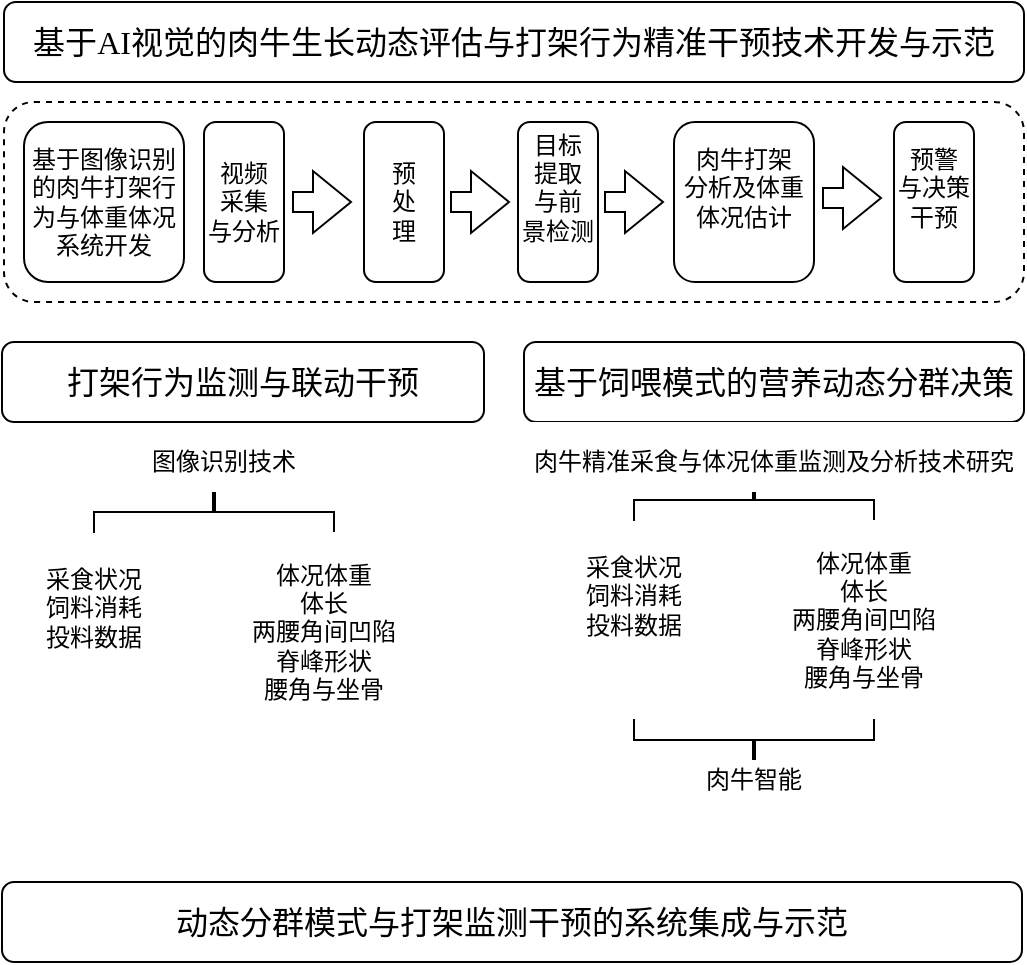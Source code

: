 <mxfile version="28.1.0">
  <diagram name="第 1 页" id="WD8VIAHi6MjTpHK_WqeY">
    <mxGraphModel dx="1426" dy="790" grid="1" gridSize="10" guides="1" tooltips="1" connect="1" arrows="1" fold="1" page="1" pageScale="1" pageWidth="827" pageHeight="1169" math="0" shadow="0">
      <root>
        <mxCell id="0" />
        <mxCell id="1" parent="0" />
        <mxCell id="-1a2qPzEKpFsN5fNEapE-1" value="&lt;p style=&quot;margin: 0pt 0pt 0.0pt; text-align: left; font-family: Calibri; font-size: 10.5pt;&quot; class=&quot;MsoNormal&quot;&gt;&lt;span style=&quot;font-family: 宋体; font-size: 12pt;&quot;&gt;&lt;font face=&quot;宋体&quot;&gt;基于&lt;/font&gt;AI视觉的肉牛生长动态评估与打架行为精准干预技术开发与示范&lt;/span&gt;&lt;span style=&quot;font-family: 宋体; font-size: 10.5pt;&quot;&gt;&lt;/span&gt;&lt;/p&gt;" style="rounded=1;whiteSpace=wrap;html=1;" vertex="1" parent="1">
          <mxGeometry x="160" y="280" width="510" height="40" as="geometry" />
        </mxCell>
        <mxCell id="-1a2qPzEKpFsN5fNEapE-3" value="&lt;p style=&quot;margin: 5pt 0pt; text-align: left; font-family: Calibri; font-size: 12pt; line-height: 24px;&quot; class=&quot;p&quot;&gt;&lt;span style=&quot;font-family: 宋体; font-size: 12pt;&quot;&gt;打架行为监测与联动干预&lt;/span&gt;&lt;span style=&quot;font-family: 宋体; font-size: 12pt;&quot;&gt;&lt;/span&gt;&lt;/p&gt;" style="rounded=1;whiteSpace=wrap;html=1;" vertex="1" parent="1">
          <mxGeometry x="159" y="450" width="241" height="40" as="geometry" />
        </mxCell>
        <mxCell id="-1a2qPzEKpFsN5fNEapE-4" value="&lt;p style=&quot;margin: 0pt 0pt 0.0pt; text-align: justify; font-family: &amp;quot;Times New Roman&amp;quot;; font-size: 10.5pt;&quot; class=&quot;MsoNormal&quot;&gt;&lt;span style=&quot;font-family: 宋体; font-size: 12pt;&quot;&gt;基于饲喂模式的营养动态分群决策&lt;/span&gt;&lt;/p&gt;" style="rounded=1;whiteSpace=wrap;html=1;" vertex="1" parent="1">
          <mxGeometry x="420" y="450" width="250" height="40" as="geometry" />
        </mxCell>
        <mxCell id="-1a2qPzEKpFsN5fNEapE-5" value="&lt;p style=&quot;margin: 0pt 0pt 0.0pt; text-align: justify; font-family: Calibri;&quot; class=&quot;MsoNormal&quot;&gt;&lt;span style=&quot;font-family: 宋体;&quot;&gt;&lt;font style=&quot;font-size: 16px;&quot;&gt;动态分群模式与打架监测干预的系统集成与示范&lt;/font&gt;&lt;/span&gt;&lt;/p&gt;" style="rounded=1;whiteSpace=wrap;html=1;" vertex="1" parent="1">
          <mxGeometry x="159" y="720" width="510" height="40" as="geometry" />
        </mxCell>
        <mxCell id="-1a2qPzEKpFsN5fNEapE-6" value="" style="rounded=1;whiteSpace=wrap;html=1;dashed=1;" vertex="1" parent="1">
          <mxGeometry x="160" y="330" width="510" height="100" as="geometry" />
        </mxCell>
        <mxCell id="-1a2qPzEKpFsN5fNEapE-7" value="基于图像识别的肉牛打架行为与体重体况系统开发" style="rounded=1;whiteSpace=wrap;html=1;" vertex="1" parent="1">
          <mxGeometry x="170" y="340" width="80" height="80" as="geometry" />
        </mxCell>
        <mxCell id="-1a2qPzEKpFsN5fNEapE-8" value="视频&lt;div&gt;采集&lt;/div&gt;&lt;div&gt;与分析&lt;/div&gt;" style="rounded=1;whiteSpace=wrap;html=1;" vertex="1" parent="1">
          <mxGeometry x="260" y="340" width="40" height="80" as="geometry" />
        </mxCell>
        <mxCell id="-1a2qPzEKpFsN5fNEapE-9" value="预&lt;div&gt;处&lt;/div&gt;&lt;div&gt;理&lt;/div&gt;" style="rounded=1;whiteSpace=wrap;html=1;" vertex="1" parent="1">
          <mxGeometry x="340" y="340" width="40" height="80" as="geometry" />
        </mxCell>
        <mxCell id="-1a2qPzEKpFsN5fNEapE-10" value="目标&lt;div&gt;提取&lt;/div&gt;&lt;div&gt;与前&lt;/div&gt;&lt;div&gt;景检测&lt;/div&gt;&lt;div&gt;&lt;br&gt;&lt;/div&gt;" style="rounded=1;whiteSpace=wrap;html=1;flipH=0;flipV=0;horizontal=1;fontStyle=0;verticalAlign=middle;" vertex="1" parent="1">
          <mxGeometry x="417" y="340" width="40" height="80" as="geometry" />
        </mxCell>
        <mxCell id="-1a2qPzEKpFsN5fNEapE-11" value="肉牛&lt;span style=&quot;background-color: transparent; color: light-dark(rgb(0, 0, 0), rgb(255, 255, 255));&quot;&gt;打架&lt;/span&gt;&lt;div&gt;分析&lt;span style=&quot;background-color: transparent; color: light-dark(rgb(0, 0, 0), rgb(255, 255, 255));&quot;&gt;及体重&lt;/span&gt;&lt;/div&gt;&lt;div&gt;&lt;span style=&quot;background-color: transparent; color: light-dark(rgb(0, 0, 0), rgb(255, 255, 255));&quot;&gt;体况估计&lt;/span&gt;&lt;/div&gt;&lt;div&gt;&lt;div&gt;&lt;br&gt;&lt;/div&gt;&lt;/div&gt;" style="rounded=1;whiteSpace=wrap;html=1;flipH=0;flipV=0;horizontal=1;fontStyle=0;verticalAlign=middle;" vertex="1" parent="1">
          <mxGeometry x="495" y="340" width="70" height="80" as="geometry" />
        </mxCell>
        <mxCell id="-1a2qPzEKpFsN5fNEapE-12" value="预警&lt;div&gt;与决策&lt;/div&gt;&lt;div&gt;干预&lt;/div&gt;&lt;div&gt;&lt;div&gt;&lt;br&gt;&lt;/div&gt;&lt;/div&gt;" style="rounded=1;whiteSpace=wrap;html=1;flipH=0;flipV=0;horizontal=1;fontStyle=0;verticalAlign=middle;" vertex="1" parent="1">
          <mxGeometry x="605" y="340" width="40" height="80" as="geometry" />
        </mxCell>
        <mxCell id="-1a2qPzEKpFsN5fNEapE-13" value="" style="shape=flexArrow;endArrow=classic;html=1;rounded=0;" edge="1" parent="1">
          <mxGeometry width="50" height="50" relative="1" as="geometry">
            <mxPoint x="304" y="380" as="sourcePoint" />
            <mxPoint x="334" y="380" as="targetPoint" />
          </mxGeometry>
        </mxCell>
        <mxCell id="-1a2qPzEKpFsN5fNEapE-14" value="" style="shape=flexArrow;endArrow=classic;html=1;rounded=0;" edge="1" parent="1">
          <mxGeometry width="50" height="50" relative="1" as="geometry">
            <mxPoint x="383" y="380" as="sourcePoint" />
            <mxPoint x="413" y="380" as="targetPoint" />
          </mxGeometry>
        </mxCell>
        <mxCell id="-1a2qPzEKpFsN5fNEapE-16" value="" style="shape=flexArrow;endArrow=classic;html=1;rounded=0;" edge="1" parent="1">
          <mxGeometry width="50" height="50" relative="1" as="geometry">
            <mxPoint x="460" y="380" as="sourcePoint" />
            <mxPoint x="490" y="380" as="targetPoint" />
          </mxGeometry>
        </mxCell>
        <mxCell id="-1a2qPzEKpFsN5fNEapE-17" value="" style="shape=flexArrow;endArrow=classic;html=1;rounded=0;" edge="1" parent="1">
          <mxGeometry width="50" height="50" relative="1" as="geometry">
            <mxPoint x="569" y="378" as="sourcePoint" />
            <mxPoint x="599" y="378" as="targetPoint" />
          </mxGeometry>
        </mxCell>
        <mxCell id="-1a2qPzEKpFsN5fNEapE-18" value="图像识别技术" style="rounded=0;whiteSpace=wrap;html=1;strokeColor=none;" vertex="1" parent="1">
          <mxGeometry x="180" y="500" width="180" height="20" as="geometry" />
        </mxCell>
        <mxCell id="-1a2qPzEKpFsN5fNEapE-19" value="采食状况&lt;div&gt;饲料消耗&lt;/div&gt;&lt;div&gt;投料数据&lt;br&gt;&lt;div&gt;&lt;br&gt;&lt;/div&gt;&lt;/div&gt;" style="rounded=0;whiteSpace=wrap;html=1;strokeColor=none;" vertex="1" parent="1">
          <mxGeometry x="430" y="539" width="90" height="90" as="geometry" />
        </mxCell>
        <mxCell id="-1a2qPzEKpFsN5fNEapE-20" value="" style="shape=partialRectangle;whiteSpace=wrap;html=1;bottom=1;right=1;left=1;top=0;fillColor=none;routingCenterX=-0.5;rotation=-180;" vertex="1" parent="1">
          <mxGeometry x="475" y="529" width="120" height="10" as="geometry" />
        </mxCell>
        <mxCell id="-1a2qPzEKpFsN5fNEapE-21" value="" style="line;strokeWidth=2;direction=south;html=1;" vertex="1" parent="1">
          <mxGeometry x="530" y="519" width="10" height="10" as="geometry" />
        </mxCell>
        <mxCell id="-1a2qPzEKpFsN5fNEapE-23" value="&lt;div&gt;&lt;div&gt;体况体重&lt;/div&gt;&lt;/div&gt;&lt;div&gt;体长&lt;/div&gt;&lt;div&gt;两腰角间凹陷&lt;/div&gt;&lt;div&gt;脊峰形状&lt;/div&gt;&lt;div&gt;腰角与坐骨&lt;/div&gt;" style="rounded=0;whiteSpace=wrap;html=1;strokeColor=none;" vertex="1" parent="1">
          <mxGeometry x="545" y="539" width="90" height="100" as="geometry" />
        </mxCell>
        <mxCell id="-1a2qPzEKpFsN5fNEapE-24" value="&lt;p style=&quot;margin: 0pt 0pt 0.0pt; text-align: justify; font-family: 等线;&quot; class=&quot;MsoNormal&quot;&gt;&lt;font&gt;肉牛精准采食与体况体重监测及分析技术研究&lt;/font&gt;&lt;span style=&quot;font-size: 12pt; font-size: 12pt;&quot;&gt;&lt;/span&gt;&lt;/p&gt;" style="rounded=0;whiteSpace=wrap;html=1;strokeColor=none;" vertex="1" parent="1">
          <mxGeometry x="420" y="490" width="250" height="35" as="geometry" />
        </mxCell>
        <mxCell id="-1a2qPzEKpFsN5fNEapE-25" value="采食状况&lt;div&gt;饲料消耗&lt;/div&gt;&lt;div&gt;投料数据&lt;br&gt;&lt;div&gt;&lt;br&gt;&lt;/div&gt;&lt;/div&gt;" style="rounded=0;whiteSpace=wrap;html=1;strokeColor=none;" vertex="1" parent="1">
          <mxGeometry x="160" y="545" width="90" height="90" as="geometry" />
        </mxCell>
        <mxCell id="-1a2qPzEKpFsN5fNEapE-26" value="" style="shape=partialRectangle;whiteSpace=wrap;html=1;bottom=1;right=1;left=1;top=0;fillColor=none;routingCenterX=-0.5;rotation=-180;" vertex="1" parent="1">
          <mxGeometry x="205" y="535" width="120" height="10" as="geometry" />
        </mxCell>
        <mxCell id="-1a2qPzEKpFsN5fNEapE-27" value="" style="line;strokeWidth=2;direction=south;html=1;" vertex="1" parent="1">
          <mxGeometry x="260" y="525" width="10" height="10" as="geometry" />
        </mxCell>
        <mxCell id="-1a2qPzEKpFsN5fNEapE-28" value="&lt;div&gt;&lt;div&gt;体况体重&lt;/div&gt;&lt;/div&gt;&lt;div&gt;体长&lt;/div&gt;&lt;div&gt;两腰角间凹陷&lt;/div&gt;&lt;div&gt;脊峰形状&lt;/div&gt;&lt;div&gt;腰角与坐骨&lt;/div&gt;" style="rounded=0;whiteSpace=wrap;html=1;strokeColor=none;" vertex="1" parent="1">
          <mxGeometry x="275" y="545" width="90" height="100" as="geometry" />
        </mxCell>
        <mxCell id="-1a2qPzEKpFsN5fNEapE-29" value="" style="shape=partialRectangle;whiteSpace=wrap;html=1;bottom=1;right=1;left=1;top=0;fillColor=none;routingCenterX=-0.5;rotation=-180;direction=west;" vertex="1" parent="1">
          <mxGeometry x="475" y="639" width="120" height="10" as="geometry" />
        </mxCell>
        <mxCell id="-1a2qPzEKpFsN5fNEapE-30" value="" style="line;strokeWidth=2;direction=south;html=1;" vertex="1" parent="1">
          <mxGeometry x="530" y="649" width="10" height="10" as="geometry" />
        </mxCell>
        <mxCell id="-1a2qPzEKpFsN5fNEapE-31" value="肉牛智能" style="rounded=0;whiteSpace=wrap;html=1;strokeColor=none;" vertex="1" parent="1">
          <mxGeometry x="445" y="659" width="180" height="20" as="geometry" />
        </mxCell>
      </root>
    </mxGraphModel>
  </diagram>
</mxfile>
